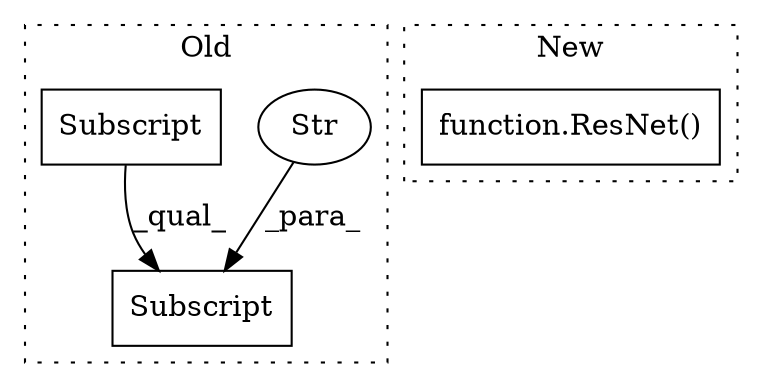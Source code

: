 digraph G {
subgraph cluster0 {
1 [label="Subscript" a="63" s="5306,0" l="32,0" shape="box"];
3 [label="Str" a="66" s="5325" l="12" shape="ellipse"];
4 [label="Subscript" a="63" s="5306,0" l="18,0" shape="box"];
label = "Old";
style="dotted";
}
subgraph cluster1 {
2 [label="function.ResNet()" a="75" s="6322,6414" l="7,11" shape="box"];
label = "New";
style="dotted";
}
3 -> 1 [label="_para_"];
4 -> 1 [label="_qual_"];
}